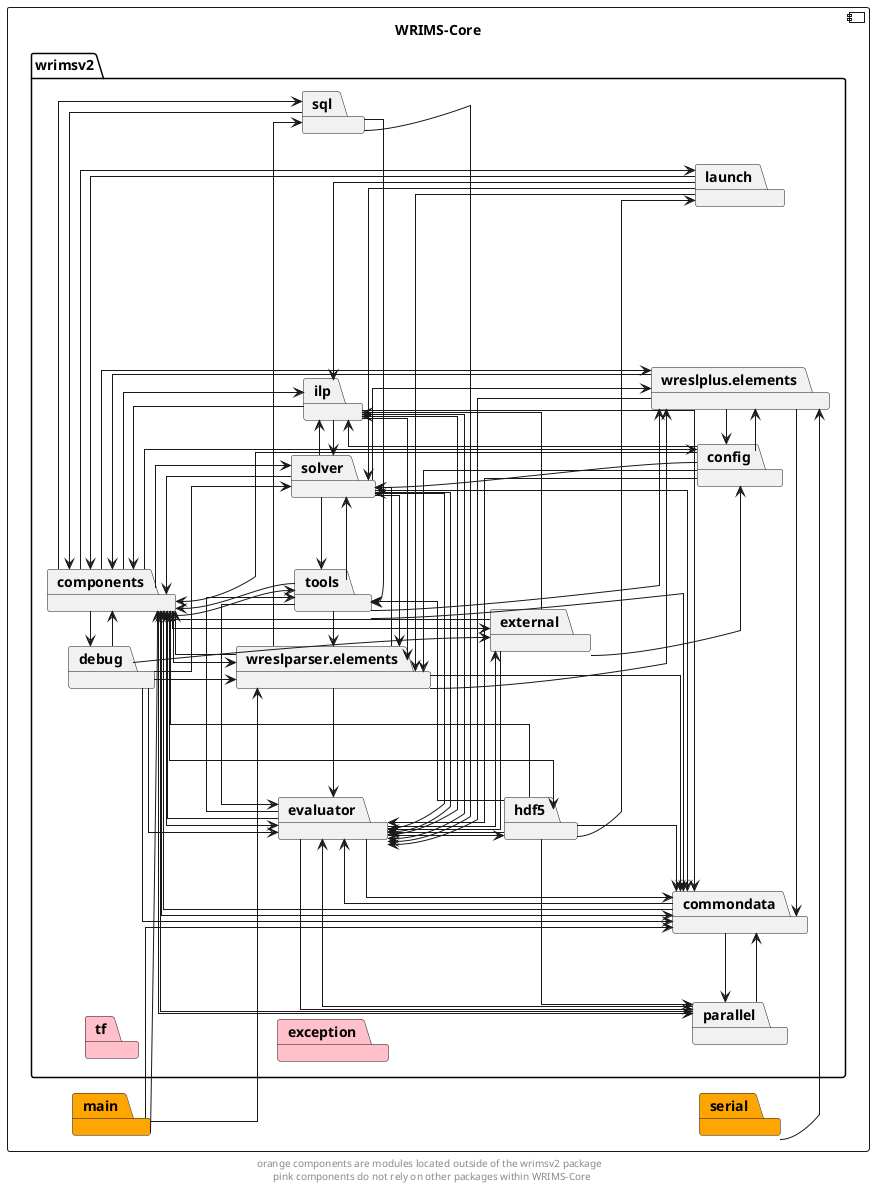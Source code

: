 @startuml
left to right direction
skinparam linetype ortho

component wrims_core as "WRIMS-Core" {
    package main #orange
    package serial #orange
    package wrimsv2 {
        package commondata
        package components
        package config
        package debug
        package evaluator
        package exception #pink
        package external
        package hdf5
        package ilp
        package launch
        package parallel
        package solver
        package sql
        package tf #pink
        package tools
        package wreslparser.elements
        package wreslplus.elements
    }
}


main -> components
main -> wreslparser.elements
main --> commondata

serial -> wreslplus.elements

commondata -> evaluator
commondata -> components
commondata -> parallel

components -> commondata
components --> evaluator
components -> external
components -> solver
components -> ilp
components -> wreslparser.elements
components -> wreslplus.elements
components -> config
components -> hdf5
components -> launch
components -> sql
components -> tools
components -> debug
components -> parallel

config -> components
config --> evaluator
config --> ilp
config -> solver
config -> wreslplus.elements
config -> wreslparser.elements

debug -> components
debug --> wreslparser.elements
debug -> solver
debug -> commondata
debug -> evaluator
debug -> external

evaluator -> commondata
evaluator -> components
evaluator --> parallel
evaluator -> tools
evaluator -> hdf5
evaluator -> solver
evaluator --> external
evaluator -> ilp

external -> components
external -> evaluator
external -> ilp
external --> config

hdf5 -> components
hdf5 --> evaluator
hdf5 --> launch
hdf5 -> commondata
hdf5 -> parallel
hdf5 -> tools

ilp -> commondata
ilp -> components
ilp -> evaluator
ilp -> solver
ilp -> wreslparser.elements

launch -> ilp
launch -> components
launch -> wreslparser.elements
launch -> solver

parallel -> components
parallel -> commondata
parallel -> evaluator

solver -> commondata
solver -> components
solver -> evaluator
solver -> wreslparser.elements
solver -> ilp
solver -> tools
solver -> wreslplus.elements

sql -> components
sql -> tools
sql -> evaluator

tools -> solver
tools -> wreslplus.elements
tools -> commondata
tools -> components
tools -> evaluator
tools -> wreslparser.elements

wreslparser.elements -> commondata
wreslparser.elements -> components
wreslparser.elements -> wreslplus.elements
wreslparser.elements -> evaluator
wreslparser.elements -> solver
wreslparser.elements -> sql

wreslplus.elements -> components
wreslplus.elements -> commondata
wreslplus.elements -> config
wreslplus.elements -> evaluator

' The following relationships are hidden and used to format the diagram. They do not represent actual dependencies.
solver -d[hidden]-> commondata
tf -d[hidden]-> exception

footer "orange components are modules located outside of the wrimsv2 package \n pink components do not rely on other packages within WRIMS-Core"

@enduml
